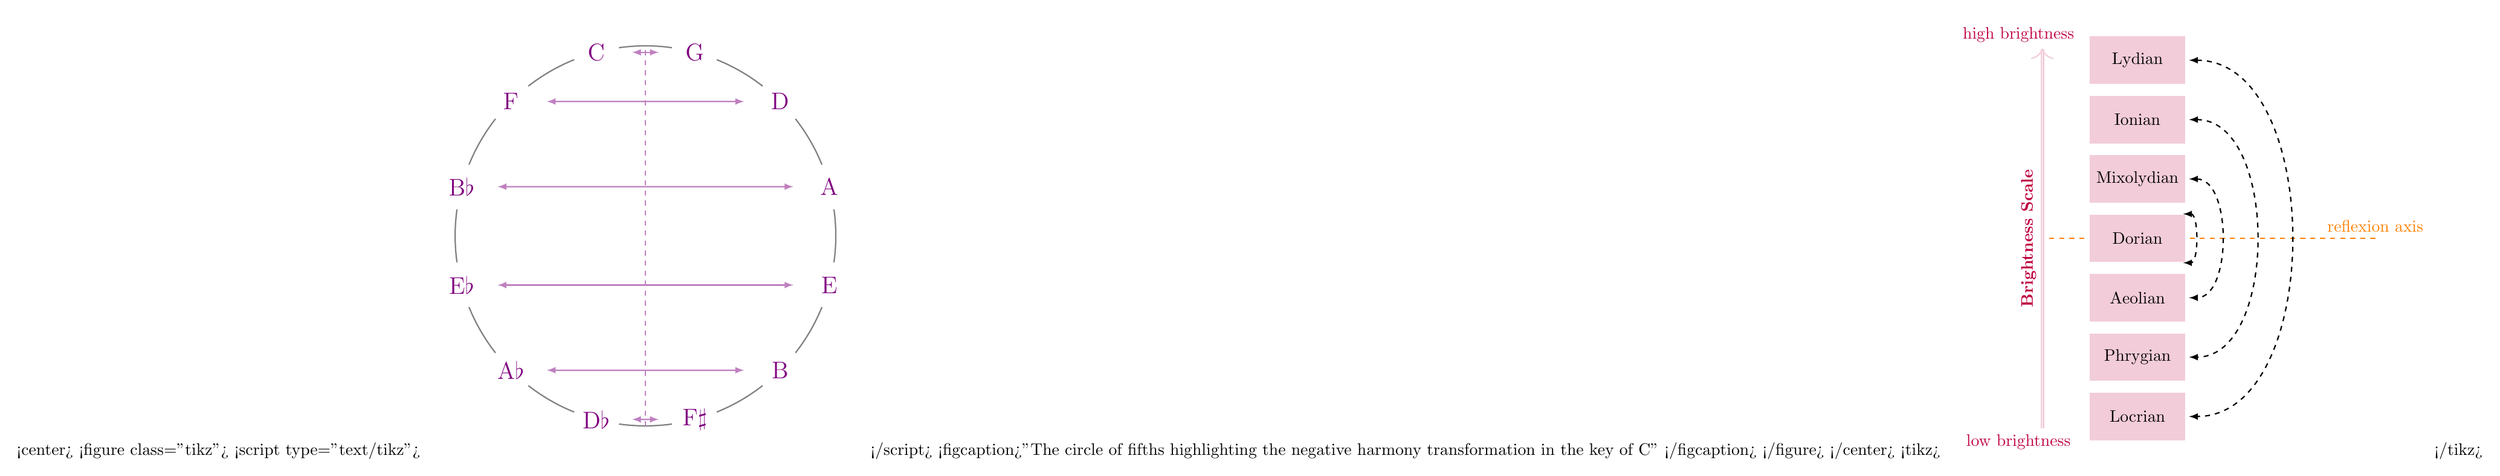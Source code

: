 <center>
  <figure class="tikz">
    <script type="text/tikz">
      \begin{tikzpicture}[auto,node distance=2.5cm, block/.style={color=black, align=center, minimum height=1cm, minimum width=1.5cm}, vec/.style={thick,color=black!50}]

        \def \n {12}
        \def \radius {4 cm}
        \def \margin {7}

        \def \notes {-5/D$\flat$, -4/A$\flat$, -3/E$\flat$, -2/B$\flat$, -1/F, 0/C, 1/G, 2/D, 3/A, 4/E, 5/B, 6/F$\sharp$}

        \foreach \s/\key in \notes {
          \def \start {360 * \s / \n + 15}
          \def \end {360 * (\s - 1) / \n + 15}

          \node[block, circle, color=violet] at ({90-\start}:\radius) (a\s) {\Large\key};
          \draw[vec] ({\end+\margin}:\radius) arc ({\end+\margin}:{\start-\margin}:\radius);
        }

        \draw [thick,dashed,color=violet!50] (0, -\radius) -- (0, \radius);

        \draw[latex-latex,color=violet!50,thick] (a0) to (a1);
        \draw[latex-latex,color=violet!50,thick] (a2) to (a-1);
        \draw[latex-latex,color=violet!50,thick] (a3) to (a-2);
        \draw[latex-latex,color=violet!50,thick] (a4) to (a-3);
        \draw[latex-latex,color=violet!50,thick] (a5) to (a-4);
        \draw[latex-latex,color=violet!50,thick] (a6) to (a-5);

      \end{tikzpicture}

    </script>
   <figcaption>"The circle of fifths highlighting the negative harmony transformation in the key of C" </figcaption>
  </figure>
</center>


{{<tikz>}}
\usetikzlibrary{shapes,arrows,positioning,automata}
\usetikzlibrary{matrix,arrows,decorations.pathmorphing}

\begin{tikzpicture}[auto,node distance=1.25cm, block/.style={rectangle, thick, fill=purple!20, align=center, minimum height=1cm, minimum width=2cm}, vec/.style={double,thick,color=purple!20}, connecto/.style={<->, >=latex, shorten >=2pt, shorten <=2pt, bend left=90, thick, dashed}]

    \draw[thick,dashed,color=orange] (5, 0) -- (-2, 0) node[above,color=orange] at (5, 0) {reflexion axis};
    \node[block,] at (0, 0) (dor) {\normalsize Dorian};
    \node[block,above of=dor] (mix) {\normalsize Mixolydian};
    \node[block,above of=mix] (ion) {\normalsize Ionian};
    \node[block,above of=ion] (lyd) {\normalsize Lydian};
    \node[block,below of=dor] (aeo) {\normalsize Aeolian};
    \node[block,below of=aeo] (phr) {\normalsize Phrygian};
    \node[block,below of=phr] (loc) {\normalsize Locrian};

    \draw[vec,->] (-2, -4) -- (-2, 4)
          node[above,sloped,color=purple] at (-2.5, 4) {high brightness}
          node[midway,above,sloped,color=purple] at (-2.5, 0) {\textbf{Brightness Scale}}
          node[below,sloped,color=purple] at (-2.5, -4) {low brightness};

    \draw[connecto] (lyd.east) to node[auto, swap] {} (loc.east);
    \draw[connecto] (ion.east) to node[auto, swap] {} (phr.east);
    \draw[connecto] (mix.east) to node[auto, swap] {} (aeo.east);
    \draw[connecto,bend left=90] (dor.30) to node[auto, swap] {} (dor.330);

\end{tikzpicture}
{{</tikz>}}
